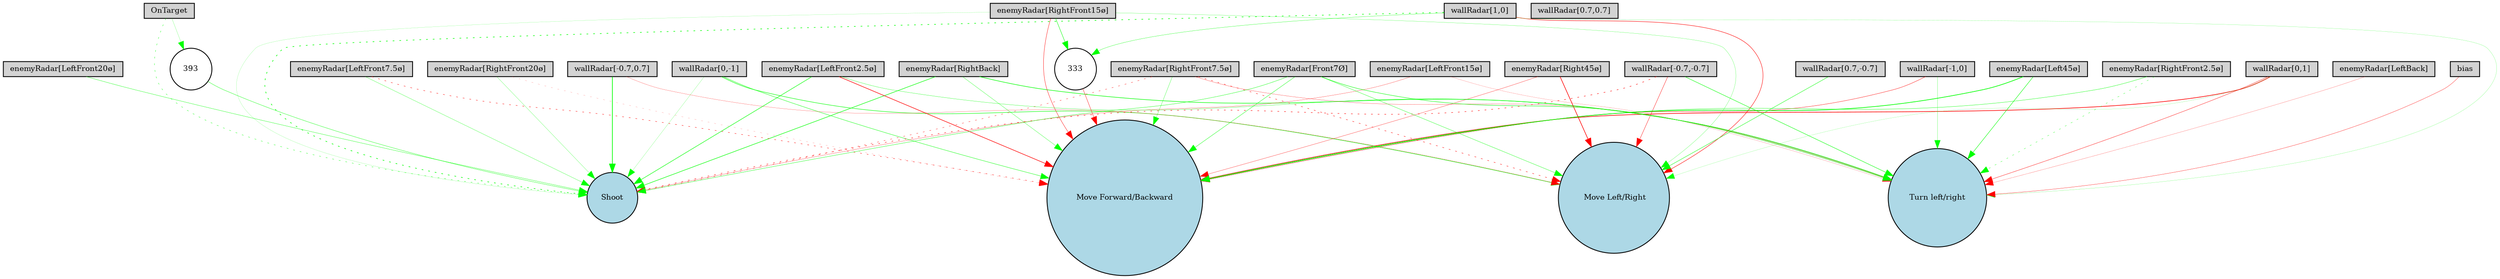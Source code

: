digraph {
	node [fontsize=9 height=0.2 shape=circle width=0.2]
	"wallRadar[1,0]" [fillcolor=lightgray shape=box style=filled]
	"wallRadar[0,1]" [fillcolor=lightgray shape=box style=filled]
	"wallRadar[-1,0]" [fillcolor=lightgray shape=box style=filled]
	"wallRadar[0,-1]" [fillcolor=lightgray shape=box style=filled]
	"wallRadar[0.7,0.7]" [fillcolor=lightgray shape=box style=filled]
	"wallRadar[-0.7,0.7]" [fillcolor=lightgray shape=box style=filled]
	"wallRadar[-0.7,-0.7]" [fillcolor=lightgray shape=box style=filled]
	"wallRadar[0.7,-0.7]" [fillcolor=lightgray shape=box style=filled]
	"enemyRadar[RightBack]" [fillcolor=lightgray shape=box style=filled]
	"enemyRadar[LeftBack]" [fillcolor=lightgray shape=box style=filled]
	"enemyRadar[Right45ø]" [fillcolor=lightgray shape=box style=filled]
	"enemyRadar[Left45ø]" [fillcolor=lightgray shape=box style=filled]
	"enemyRadar[RightFront20ø]" [fillcolor=lightgray shape=box style=filled]
	"enemyRadar[LeftFront20ø]" [fillcolor=lightgray shape=box style=filled]
	"enemyRadar[RightFront15ø]" [fillcolor=lightgray shape=box style=filled]
	"enemyRadar[LeftFront15ø]" [fillcolor=lightgray shape=box style=filled]
	"enemyRadar[RightFront7.5ø]" [fillcolor=lightgray shape=box style=filled]
	"enemyRadar[LeftFront7.5ø]" [fillcolor=lightgray shape=box style=filled]
	"enemyRadar[RightFront2.5ø]" [fillcolor=lightgray shape=box style=filled]
	"enemyRadar[LeftFront2.5ø]" [fillcolor=lightgray shape=box style=filled]
	"enemyRadar[Front7Ø]" [fillcolor=lightgray shape=box style=filled]
	OnTarget [fillcolor=lightgray shape=box style=filled]
	bias [fillcolor=lightgray shape=box style=filled]
	Shoot [fillcolor=lightblue style=filled]
	"Move Forward/Backward" [fillcolor=lightblue style=filled]
	" Move Left/Right" [fillcolor=lightblue style=filled]
	"Turn left/right" [fillcolor=lightblue style=filled]
	393 [fillcolor=white style=filled]
	333 [fillcolor=white style=filled]
	"enemyRadar[Right45ø]" -> " Move Left/Right" [color=red penwidth=0.6905545491833439 style=solid]
	"wallRadar[0.7,-0.7]" -> " Move Left/Right" [color=green penwidth=0.41877106959830146 style=solid]
	"enemyRadar[Right45ø]" -> "Move Forward/Backward" [color=red penwidth=0.2756368284337898 style=solid]
	"enemyRadar[LeftFront2.5ø]" -> "Move Forward/Backward" [color=red penwidth=0.6163801167790278 style=solid]
	"wallRadar[-1,0]" -> "Turn left/right" [color=green penwidth=0.23436219868774247 style=solid]
	bias -> "Turn left/right" [color=red penwidth=0.30041677421093504 style=solid]
	"enemyRadar[LeftFront2.5ø]" -> Shoot [color=green penwidth=0.540387401798435 style=solid]
	"enemyRadar[LeftFront20ø]" -> Shoot [color=green penwidth=0.32539161070601286 style=solid]
	OnTarget -> Shoot [color=green penwidth=0.3662812162607456 style=dotted]
	"wallRadar[-0.7,0.7]" -> " Move Left/Right" [color=red penwidth=0.19257592995120154 style=solid]
	"wallRadar[1,0]" -> " Move Left/Right" [color=red penwidth=0.48379419944424495 style=solid]
	"wallRadar[0,-1]" -> " Move Left/Right" [color=green penwidth=0.5228926526930897 style=solid]
	"wallRadar[0,1]" -> "Move Forward/Backward" [color=red penwidth=0.7122795241942673 style=solid]
	"enemyRadar[RightFront20ø]" -> Shoot [color=green penwidth=0.20866561134077438 style=solid]
	"enemyRadar[LeftFront15ø]" -> "Turn left/right" [color=red penwidth=0.13712646627132496 style=solid]
	"enemyRadar[Front7Ø]" -> " Move Left/Right" [color=green penwidth=0.3332180222873762 style=solid]
	"enemyRadar[LeftFront7.5ø]" -> Shoot [color=green penwidth=0.25759305738958915 style=solid]
	"enemyRadar[RightFront15ø]" -> Shoot [color=green penwidth=0.12006459499934426 style=solid]
	"wallRadar[-1,0]" -> "Move Forward/Backward" [color=red penwidth=0.3633250362838152 style=solid]
	"wallRadar[0,1]" -> "Turn left/right" [color=red penwidth=0.3596009513467364 style=solid]
	"enemyRadar[RightFront7.5ø]" -> "Turn left/right" [color=red penwidth=0.23419165719599438 style=solid]
	"wallRadar[-0.7,-0.7]" -> "Turn left/right" [color=green penwidth=0.47096714485023095 style=solid]
	"wallRadar[0,-1]" -> Shoot [color=green penwidth=0.15563932182525203 style=solid]
	"wallRadar[0,-1]" -> "Move Forward/Backward" [color=green penwidth=0.4050229076750048 style=solid]
	"enemyRadar[RightFront7.5ø]" -> "Move Forward/Backward" [color=green penwidth=0.27355599679851983 style=solid]
	"enemyRadar[Front7Ø]" -> "Turn left/right" [color=green penwidth=0.4698134465653354 style=solid]
	"enemyRadar[Front7Ø]" -> "Move Forward/Backward" [color=green penwidth=0.3687362159452511 style=solid]
	"enemyRadar[Left45ø]" -> "Turn left/right" [color=green penwidth=0.4896472217547252 style=solid]
	"enemyRadar[RightFront7.5ø]" -> " Move Left/Right" [color=red penwidth=0.45905408609602594 style=dotted]
	"enemyRadar[RightBack]" -> Shoot [color=green penwidth=0.5708964420944989 style=solid]
	"wallRadar[-0.7,-0.7]" -> Shoot [color=red penwidth=0.5087093915027936 style=dotted]
	"enemyRadar[LeftFront2.5ø]" -> "Turn left/right" [color=green penwidth=0.28094399866557296 style=solid]
	"enemyRadar[LeftFront15ø]" -> Shoot [color=red penwidth=0.23597737474686217 style=solid]
	"enemyRadar[RightFront15ø]" -> " Move Left/Right" [color=green penwidth=0.2048084261802381 style=solid]
	"wallRadar[-0.7,-0.7]" -> " Move Left/Right" [color=red penwidth=0.3760647418973315 style=solid]
	"wallRadar[1,0]" -> Shoot [color=green penwidth=0.6846415392321409 style=dotted]
	"enemyRadar[RightFront2.5ø]" -> "Move Forward/Backward" [color=green penwidth=0.3554457669620035 style=solid]
	"enemyRadar[RightBack]" -> "Turn left/right" [color=green penwidth=0.6127537830106435 style=solid]
	"enemyRadar[RightFront7.5ø]" -> Shoot [color=red penwidth=0.35861821545172423 style=dotted]
	"enemyRadar[LeftBack]" -> "Turn left/right" [color=red penwidth=0.1733768866011105 style=solid]
	"wallRadar[0,1]" -> " Move Left/Right" [color=green penwidth=0.121230443832409 style=solid]
	"wallRadar[-0.7,0.7]" -> Shoot [color=green penwidth=0.791165856378204 style=solid]
	"enemyRadar[Left45ø]" -> "Move Forward/Backward" [color=green penwidth=0.7540721753245424 style=solid]
	"enemyRadar[RightBack]" -> "Move Forward/Backward" [color=green penwidth=0.28527852638878337 style=solid]
	"enemyRadar[RightFront15ø]" -> "Move Forward/Backward" [color=red penwidth=0.39233890082238776 style=solid]
	"enemyRadar[RightFront20ø]" -> "Move Forward/Backward" [color=red penwidth=0.13574773777534654 style=dotted]
	"enemyRadar[LeftFront7.5ø]" -> "Move Forward/Backward" [color=red penwidth=0.4300303071692443 style=dotted]
	"enemyRadar[Front7Ø]" -> Shoot [color=green penwidth=0.36020706553194703 style=solid]
	"wallRadar[1,0]" -> "Turn left/right" [color=green penwidth=0.1460611017071634 style=solid]
	"enemyRadar[RightFront2.5ø]" -> "Turn left/right" [color=green penwidth=0.3210462045498361 style=dotted]
	"enemyRadar[RightFront15ø]" -> 333 [color=green penwidth=0.4634557247655564 style=solid]
	333 -> "Move Forward/Backward" [color=red penwidth=0.3722403447104148 style=solid]
	"wallRadar[1,0]" -> 333 [color=green penwidth=0.2818154994860935 style=solid]
	OnTarget -> 393 [color=green penwidth=0.17116030556047507 style=solid]
	393 -> Shoot [color=green penwidth=0.3477778172345144 style=solid]
}
